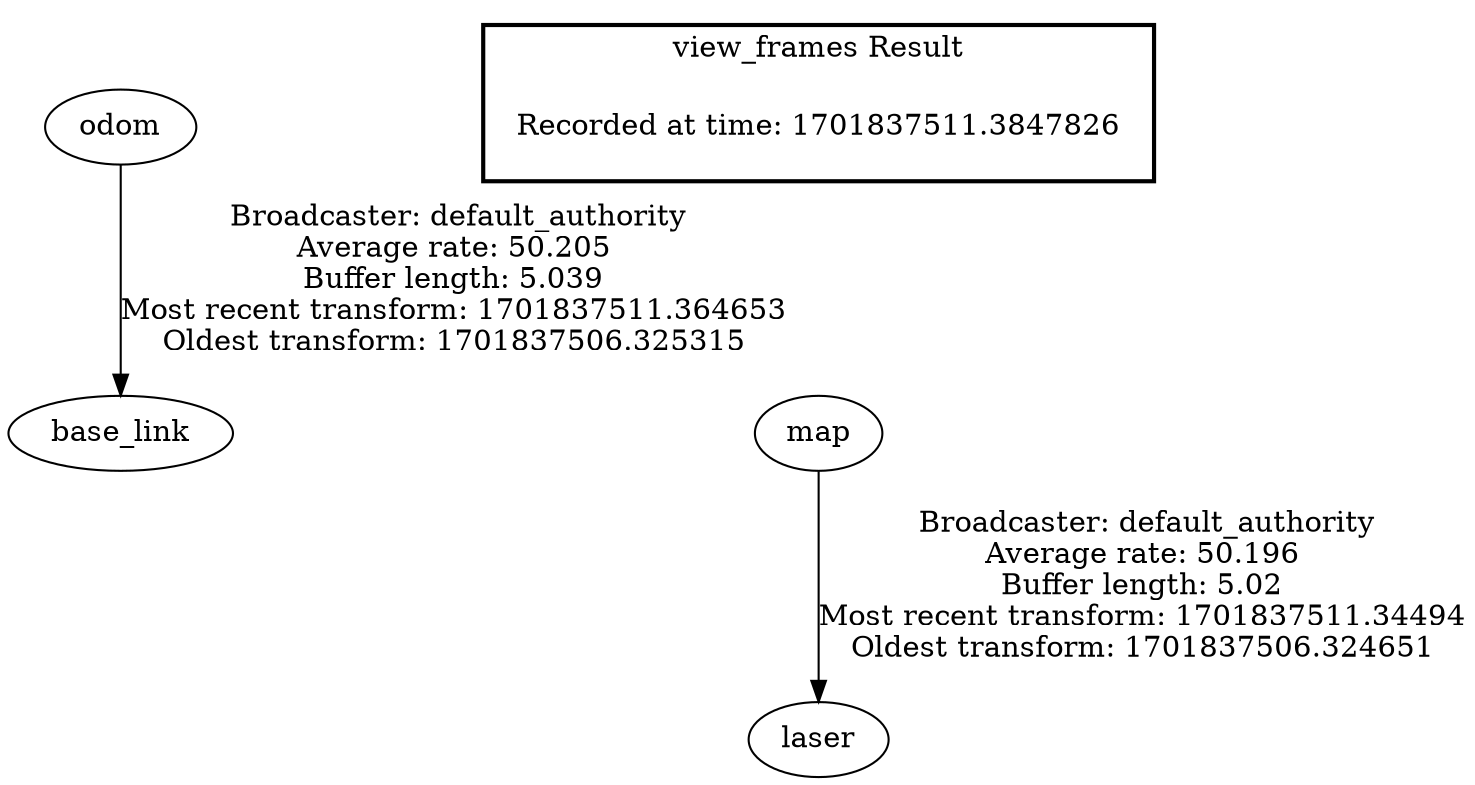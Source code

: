 digraph G {
"odom" -> "base_link"[label=" Broadcaster: default_authority\nAverage rate: 50.205\nBuffer length: 5.039\nMost recent transform: 1701837511.364653\nOldest transform: 1701837506.325315\n"];
"map" -> "laser"[label=" Broadcaster: default_authority\nAverage rate: 50.196\nBuffer length: 5.02\nMost recent transform: 1701837511.34494\nOldest transform: 1701837506.324651\n"];
edge [style=invis];
 subgraph cluster_legend { style=bold; color=black; label ="view_frames Result";
"Recorded at time: 1701837511.3847826"[ shape=plaintext ] ;
}->"map";
}